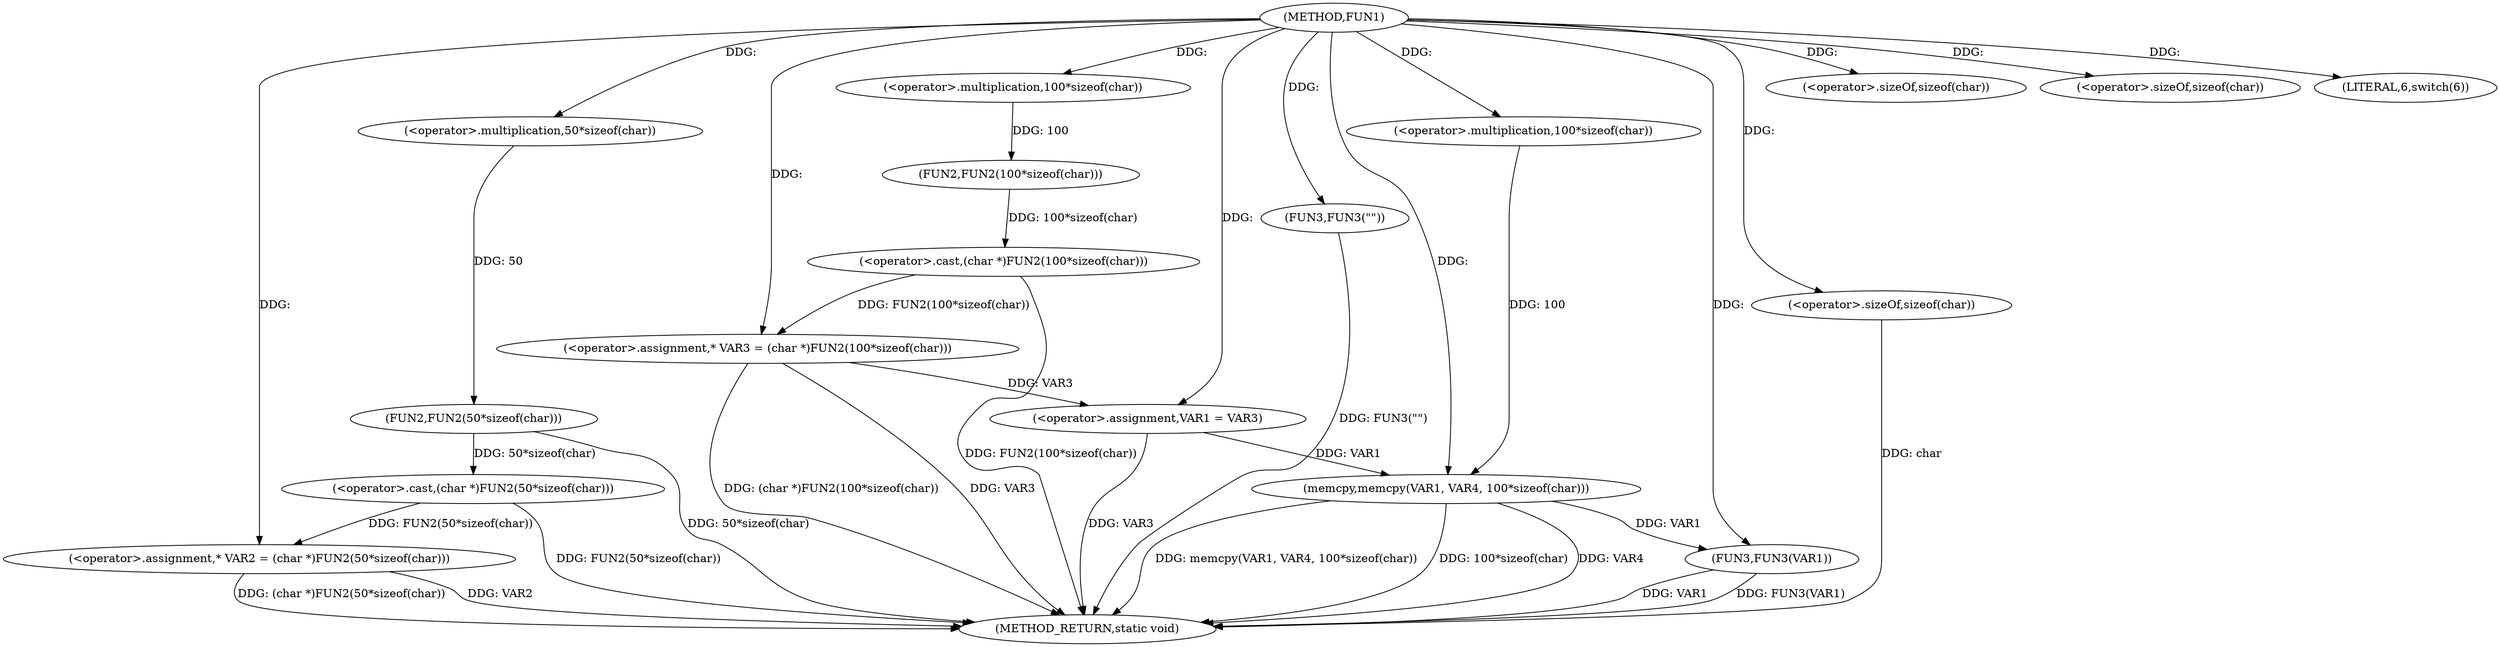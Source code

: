 digraph FUN1 {  
"1000100" [label = "(METHOD,FUN1)" ]
"1000146" [label = "(METHOD_RETURN,static void)" ]
"1000104" [label = "(<operator>.assignment,* VAR2 = (char *)FUN2(50*sizeof(char)))" ]
"1000106" [label = "(<operator>.cast,(char *)FUN2(50*sizeof(char)))" ]
"1000108" [label = "(FUN2,FUN2(50*sizeof(char)))" ]
"1000109" [label = "(<operator>.multiplication,50*sizeof(char))" ]
"1000111" [label = "(<operator>.sizeOf,sizeof(char))" ]
"1000114" [label = "(<operator>.assignment,* VAR3 = (char *)FUN2(100*sizeof(char)))" ]
"1000116" [label = "(<operator>.cast,(char *)FUN2(100*sizeof(char)))" ]
"1000118" [label = "(FUN2,FUN2(100*sizeof(char)))" ]
"1000119" [label = "(<operator>.multiplication,100*sizeof(char))" ]
"1000121" [label = "(<operator>.sizeOf,sizeof(char))" ]
"1000124" [label = "(LITERAL,6,switch(6))" ]
"1000127" [label = "(<operator>.assignment,VAR1 = VAR3)" ]
"1000132" [label = "(FUN3,FUN3(\"\"))" ]
"1000137" [label = "(memcpy,memcpy(VAR1, VAR4, 100*sizeof(char)))" ]
"1000140" [label = "(<operator>.multiplication,100*sizeof(char))" ]
"1000142" [label = "(<operator>.sizeOf,sizeof(char))" ]
"1000144" [label = "(FUN3,FUN3(VAR1))" ]
  "1000106" -> "1000146"  [ label = "DDG: FUN2(50*sizeof(char))"] 
  "1000104" -> "1000146"  [ label = "DDG: VAR2"] 
  "1000137" -> "1000146"  [ label = "DDG: 100*sizeof(char)"] 
  "1000114" -> "1000146"  [ label = "DDG: VAR3"] 
  "1000116" -> "1000146"  [ label = "DDG: FUN2(100*sizeof(char))"] 
  "1000114" -> "1000146"  [ label = "DDG: (char *)FUN2(100*sizeof(char))"] 
  "1000132" -> "1000146"  [ label = "DDG: FUN3(\"\")"] 
  "1000137" -> "1000146"  [ label = "DDG: VAR4"] 
  "1000127" -> "1000146"  [ label = "DDG: VAR3"] 
  "1000144" -> "1000146"  [ label = "DDG: FUN3(VAR1)"] 
  "1000142" -> "1000146"  [ label = "DDG: char"] 
  "1000144" -> "1000146"  [ label = "DDG: VAR1"] 
  "1000137" -> "1000146"  [ label = "DDG: memcpy(VAR1, VAR4, 100*sizeof(char))"] 
  "1000104" -> "1000146"  [ label = "DDG: (char *)FUN2(50*sizeof(char))"] 
  "1000108" -> "1000146"  [ label = "DDG: 50*sizeof(char)"] 
  "1000106" -> "1000104"  [ label = "DDG: FUN2(50*sizeof(char))"] 
  "1000100" -> "1000104"  [ label = "DDG: "] 
  "1000108" -> "1000106"  [ label = "DDG: 50*sizeof(char)"] 
  "1000109" -> "1000108"  [ label = "DDG: 50"] 
  "1000100" -> "1000109"  [ label = "DDG: "] 
  "1000100" -> "1000111"  [ label = "DDG: "] 
  "1000116" -> "1000114"  [ label = "DDG: FUN2(100*sizeof(char))"] 
  "1000100" -> "1000114"  [ label = "DDG: "] 
  "1000118" -> "1000116"  [ label = "DDG: 100*sizeof(char)"] 
  "1000119" -> "1000118"  [ label = "DDG: 100"] 
  "1000100" -> "1000119"  [ label = "DDG: "] 
  "1000100" -> "1000121"  [ label = "DDG: "] 
  "1000100" -> "1000124"  [ label = "DDG: "] 
  "1000114" -> "1000127"  [ label = "DDG: VAR3"] 
  "1000100" -> "1000127"  [ label = "DDG: "] 
  "1000100" -> "1000132"  [ label = "DDG: "] 
  "1000127" -> "1000137"  [ label = "DDG: VAR1"] 
  "1000100" -> "1000137"  [ label = "DDG: "] 
  "1000140" -> "1000137"  [ label = "DDG: 100"] 
  "1000100" -> "1000140"  [ label = "DDG: "] 
  "1000100" -> "1000142"  [ label = "DDG: "] 
  "1000137" -> "1000144"  [ label = "DDG: VAR1"] 
  "1000100" -> "1000144"  [ label = "DDG: "] 
}
